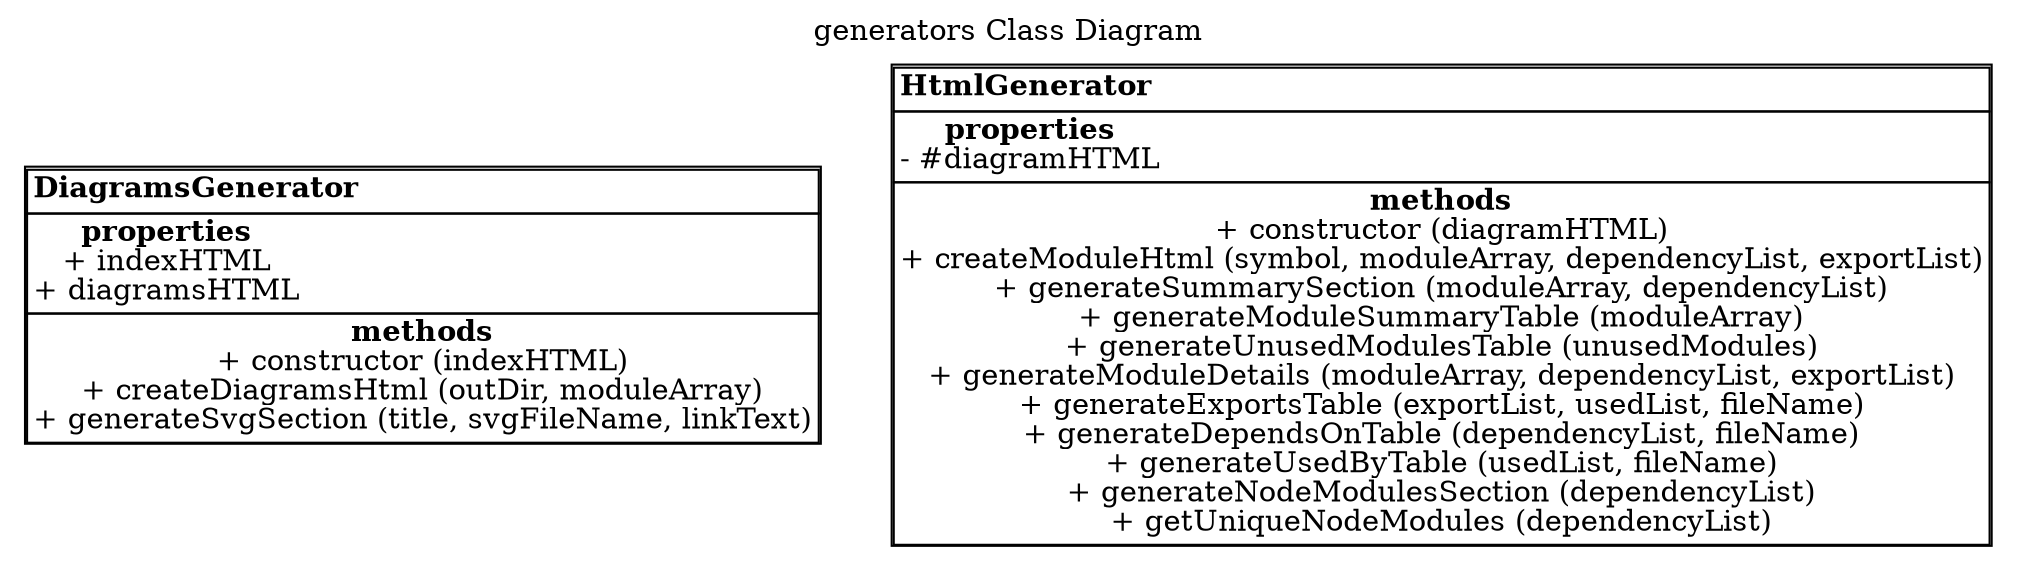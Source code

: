 digraph {label="generators Class Diagram";
labelloc="t";
"DiagramsGenerator"[shape = none, label =<<TABLE cellspacing="0" cellborder="1" align="left">
<TR><TD align="left"><B>DiagramsGenerator</B></TD></TR>
<TR><TD align="left"><B>properties</B><BR/>
+ indexHTML<BR/>
+ diagramsHTML<BR/>
</TD></TR>
<TR><TD align="left"><B>methods</B><BR/>
+ constructor (indexHTML)<BR/>
+ createDiagramsHtml (outDir, moduleArray)<BR/>
+ generateSvgSection (title, svgFileName, linkText)<BR/>
</TD></TR>
</TABLE>>];

"HtmlGenerator"[shape = none, label =<<TABLE cellspacing="0" cellborder="1" align="left">
<TR><TD align="left"><B>HtmlGenerator</B></TD></TR>
<TR><TD align="left"><B>properties</B><BR/>
- #diagramHTML<BR/>
</TD></TR>
<TR><TD align="left"><B>methods</B><BR/>
+ constructor (diagramHTML)<BR/>
+ createModuleHtml (symbol, moduleArray, dependencyList, exportList)<BR/>
+ generateSummarySection (moduleArray, dependencyList)<BR/>
+ generateModuleSummaryTable (moduleArray)<BR/>
+ generateUnusedModulesTable (unusedModules)<BR/>
+ generateModuleDetails (moduleArray, dependencyList, exportList)<BR/>
+ generateExportsTable (exportList, usedList, fileName)<BR/>
+ generateDependsOnTable (dependencyList, fileName)<BR/>
+ generateUsedByTable (usedList, fileName)<BR/>
+ generateNodeModulesSection (dependencyList)<BR/>
+ getUniqueNodeModules (dependencyList)<BR/>
</TD></TR>
</TABLE>>];

}
